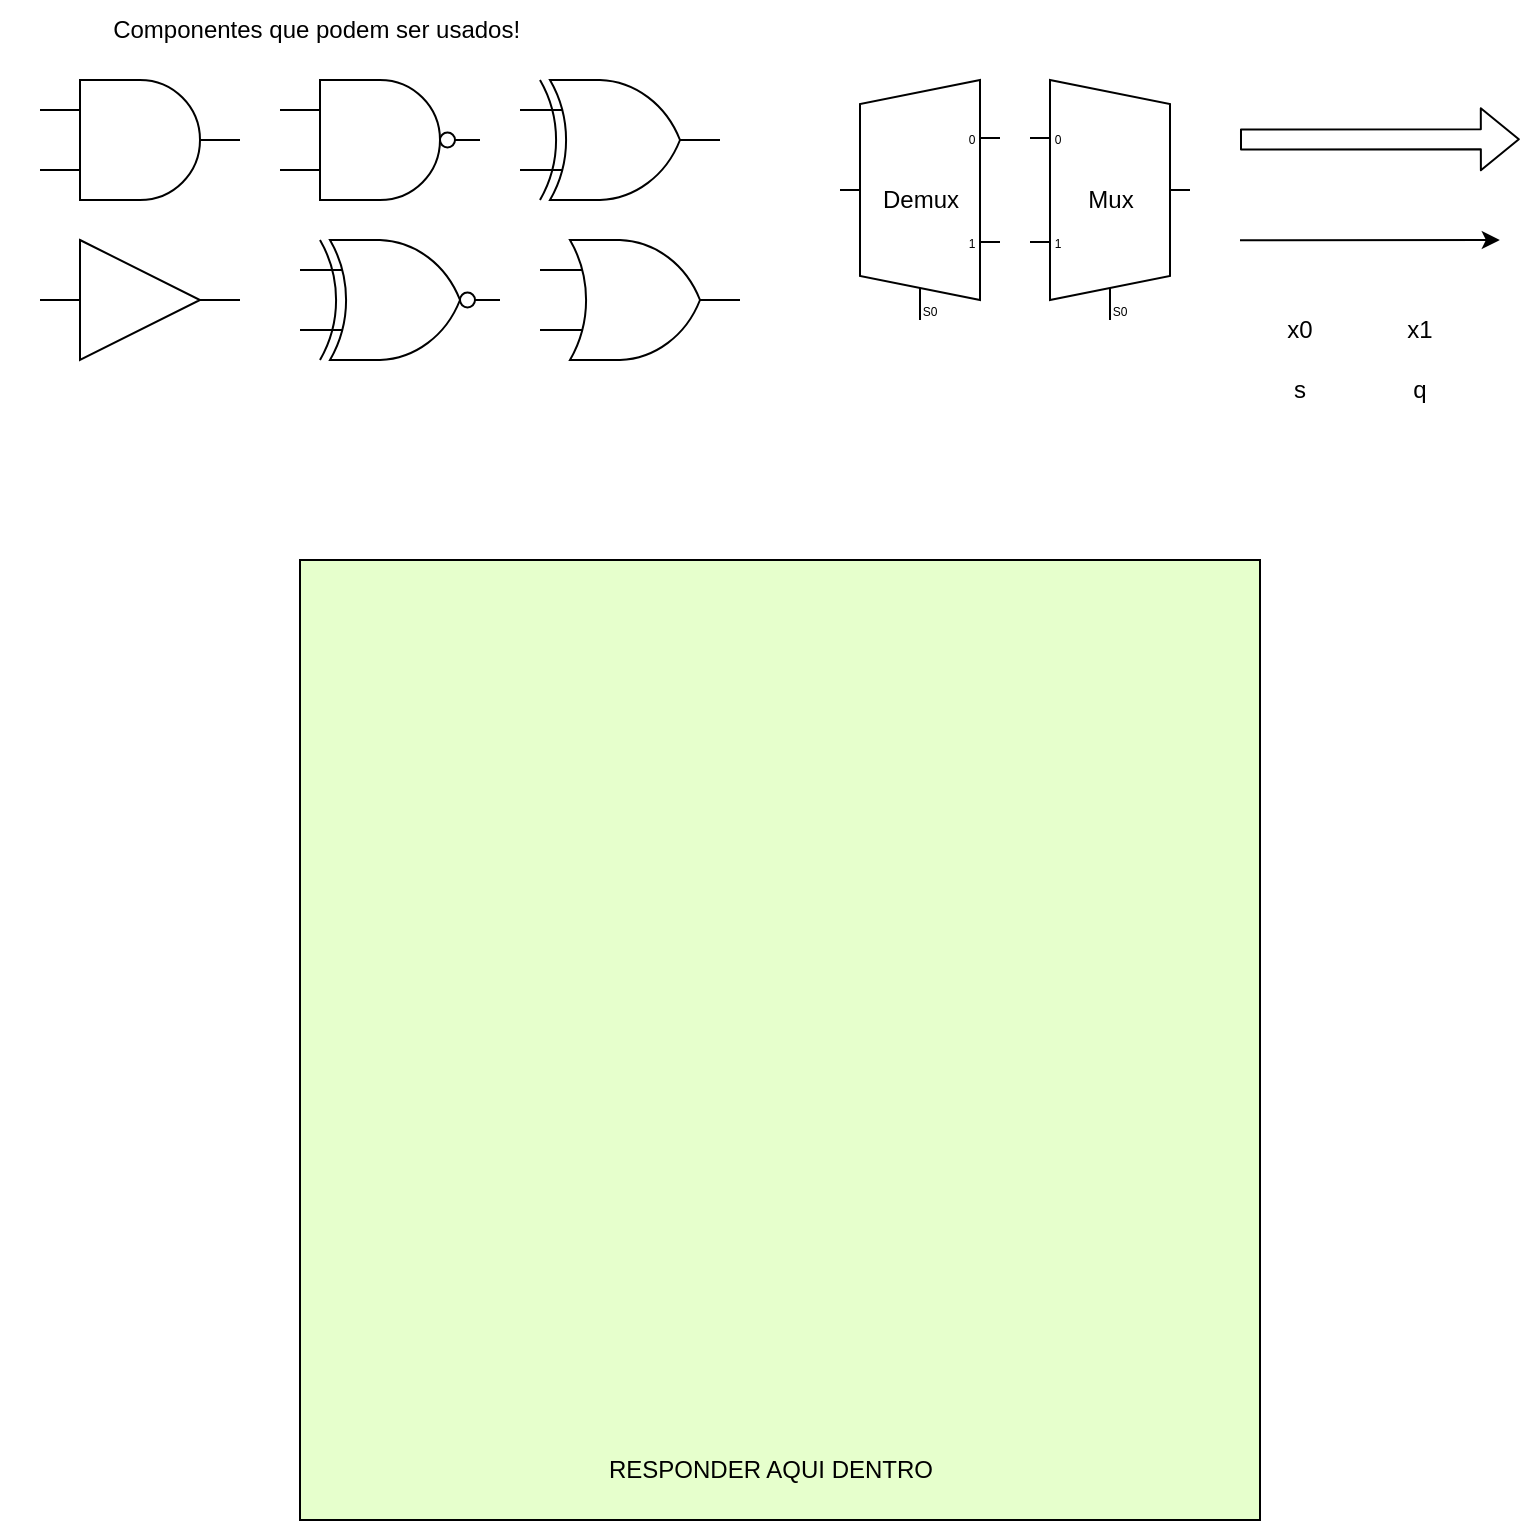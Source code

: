 <mxfile>
    <diagram id="qbdv0IzRGVz_0QFbCluS" name="Page-1">
        <mxGraphModel dx="948" dy="780" grid="1" gridSize="10" guides="1" tooltips="1" connect="1" arrows="1" fold="1" page="1" pageScale="1" pageWidth="850" pageHeight="1100" math="0" shadow="0">
            <root>
                <mxCell id="0"/>
                <mxCell id="1" parent="0"/>
                <mxCell id="11" value="" style="whiteSpace=wrap;html=1;aspect=fixed;fillColor=#E6FFCC;" vertex="1" parent="1">
                    <mxGeometry x="200" y="280" width="480" height="480" as="geometry"/>
                </mxCell>
                <mxCell id="18" value="x0" style="text;html=1;strokeColor=none;fillColor=none;align=center;verticalAlign=middle;whiteSpace=wrap;rounded=0;" vertex="1" parent="1">
                    <mxGeometry x="670" y="150" width="60" height="30" as="geometry"/>
                </mxCell>
                <mxCell id="19" value="x1" style="text;html=1;strokeColor=none;fillColor=none;align=center;verticalAlign=middle;whiteSpace=wrap;rounded=0;" vertex="1" parent="1">
                    <mxGeometry x="730" y="150" width="60" height="30" as="geometry"/>
                </mxCell>
                <mxCell id="20" value="s" style="text;html=1;strokeColor=none;fillColor=none;align=center;verticalAlign=middle;whiteSpace=wrap;rounded=0;" vertex="1" parent="1">
                    <mxGeometry x="670" y="180" width="60" height="30" as="geometry"/>
                </mxCell>
                <mxCell id="21" value="q" style="text;html=1;strokeColor=none;fillColor=none;align=center;verticalAlign=middle;whiteSpace=wrap;rounded=0;" vertex="1" parent="1">
                    <mxGeometry x="730" y="180" width="60" height="30" as="geometry"/>
                </mxCell>
                <mxCell id="22" value="RESPONDER AQUI DENTRO" style="text;html=1;align=center;verticalAlign=middle;resizable=0;points=[];autosize=1;strokeColor=none;fillColor=none;" vertex="1" parent="1">
                    <mxGeometry x="340" y="720" width="190" height="30" as="geometry"/>
                </mxCell>
                <mxCell id="23" value="Componentes que podem ser usados!&amp;nbsp;" style="text;html=1;strokeColor=none;fillColor=none;align=center;verticalAlign=middle;whiteSpace=wrap;rounded=0;" vertex="1" parent="1">
                    <mxGeometry x="50" width="320" height="30" as="geometry"/>
                </mxCell>
                <mxCell id="3" value="" style="verticalLabelPosition=bottom;shadow=0;dashed=0;align=center;html=1;verticalAlign=top;shape=mxgraph.electrical.logic_gates.buffer2;fillColor=#FFFFFF;" vertex="1" parent="1">
                    <mxGeometry x="70" y="120" width="100" height="60" as="geometry"/>
                </mxCell>
                <mxCell id="4" value="" style="verticalLabelPosition=bottom;shadow=0;dashed=0;align=center;html=1;verticalAlign=top;shape=mxgraph.electrical.logic_gates.logic_gate;operation=and;negating=1;negSize=0.15;fillColor=#FFFFFF;" vertex="1" parent="1">
                    <mxGeometry x="190" y="40" width="100" height="60" as="geometry"/>
                </mxCell>
                <mxCell id="5" value="" style="verticalLabelPosition=bottom;shadow=0;dashed=0;align=center;html=1;verticalAlign=top;shape=mxgraph.electrical.logic_gates.logic_gate;operation=and;fillColor=#FFFFFF;" vertex="1" parent="1">
                    <mxGeometry x="70" y="40" width="100" height="60" as="geometry"/>
                </mxCell>
                <mxCell id="6" value="" style="verticalLabelPosition=bottom;shadow=0;dashed=0;align=center;html=1;verticalAlign=top;shape=mxgraph.electrical.logic_gates.logic_gate;operation=or;fillColor=#FFFFFF;" vertex="1" parent="1">
                    <mxGeometry x="320" y="120" width="100" height="60" as="geometry"/>
                </mxCell>
                <mxCell id="7" value="" style="verticalLabelPosition=bottom;shadow=0;dashed=0;align=center;html=1;verticalAlign=top;shape=mxgraph.electrical.logic_gates.logic_gate;operation=xor;fillColor=#FFFFFF;" vertex="1" parent="1">
                    <mxGeometry x="310" y="40" width="100" height="60" as="geometry"/>
                </mxCell>
                <mxCell id="8" value="" style="verticalLabelPosition=bottom;shadow=0;dashed=0;align=center;html=1;verticalAlign=top;shape=mxgraph.electrical.logic_gates.logic_gate;operation=xor;negating=1;negSize=0.15;fillColor=#FFFFFF;" vertex="1" parent="1">
                    <mxGeometry x="200" y="120" width="100" height="60" as="geometry"/>
                </mxCell>
                <mxCell id="9" value="Mux" style="shadow=0;dashed=0;align=center;html=1;strokeWidth=1;shape=mxgraph.electrical.abstract.mux2;fillColor=#FFFFFF;" vertex="1" parent="1">
                    <mxGeometry x="565" y="40" width="80" height="120" as="geometry"/>
                </mxCell>
                <mxCell id="10" value="Demux" style="shadow=0;dashed=0;align=center;html=1;strokeWidth=1;shape=mxgraph.electrical.abstract.mux2;operation=demux;fillColor=#FFFFFF;" vertex="1" parent="1">
                    <mxGeometry x="470" y="40" width="80" height="120" as="geometry"/>
                </mxCell>
                <mxCell id="13" value="" style="shape=flexArrow;endArrow=classic;html=1;entryX=0.104;entryY=0.208;entryDx=0;entryDy=0;entryPerimeter=0;fillColor=#FFFFFF;" edge="1" parent="1">
                    <mxGeometry width="50" height="50" relative="1" as="geometry">
                        <mxPoint x="670" y="69.78" as="sourcePoint"/>
                        <mxPoint x="809.92" y="69.62" as="targetPoint"/>
                    </mxGeometry>
                </mxCell>
                <mxCell id="15" value="" style="endArrow=classic;html=1;fillColor=#FFFFFF;entryX=0.104;entryY=0.229;entryDx=0;entryDy=0;entryPerimeter=0;" edge="1" parent="1">
                    <mxGeometry width="50" height="50" relative="1" as="geometry">
                        <mxPoint x="670" y="120.08" as="sourcePoint"/>
                        <mxPoint x="799.92" y="120.0" as="targetPoint"/>
                    </mxGeometry>
                </mxCell>
            </root>
        </mxGraphModel>
    </diagram>
</mxfile>